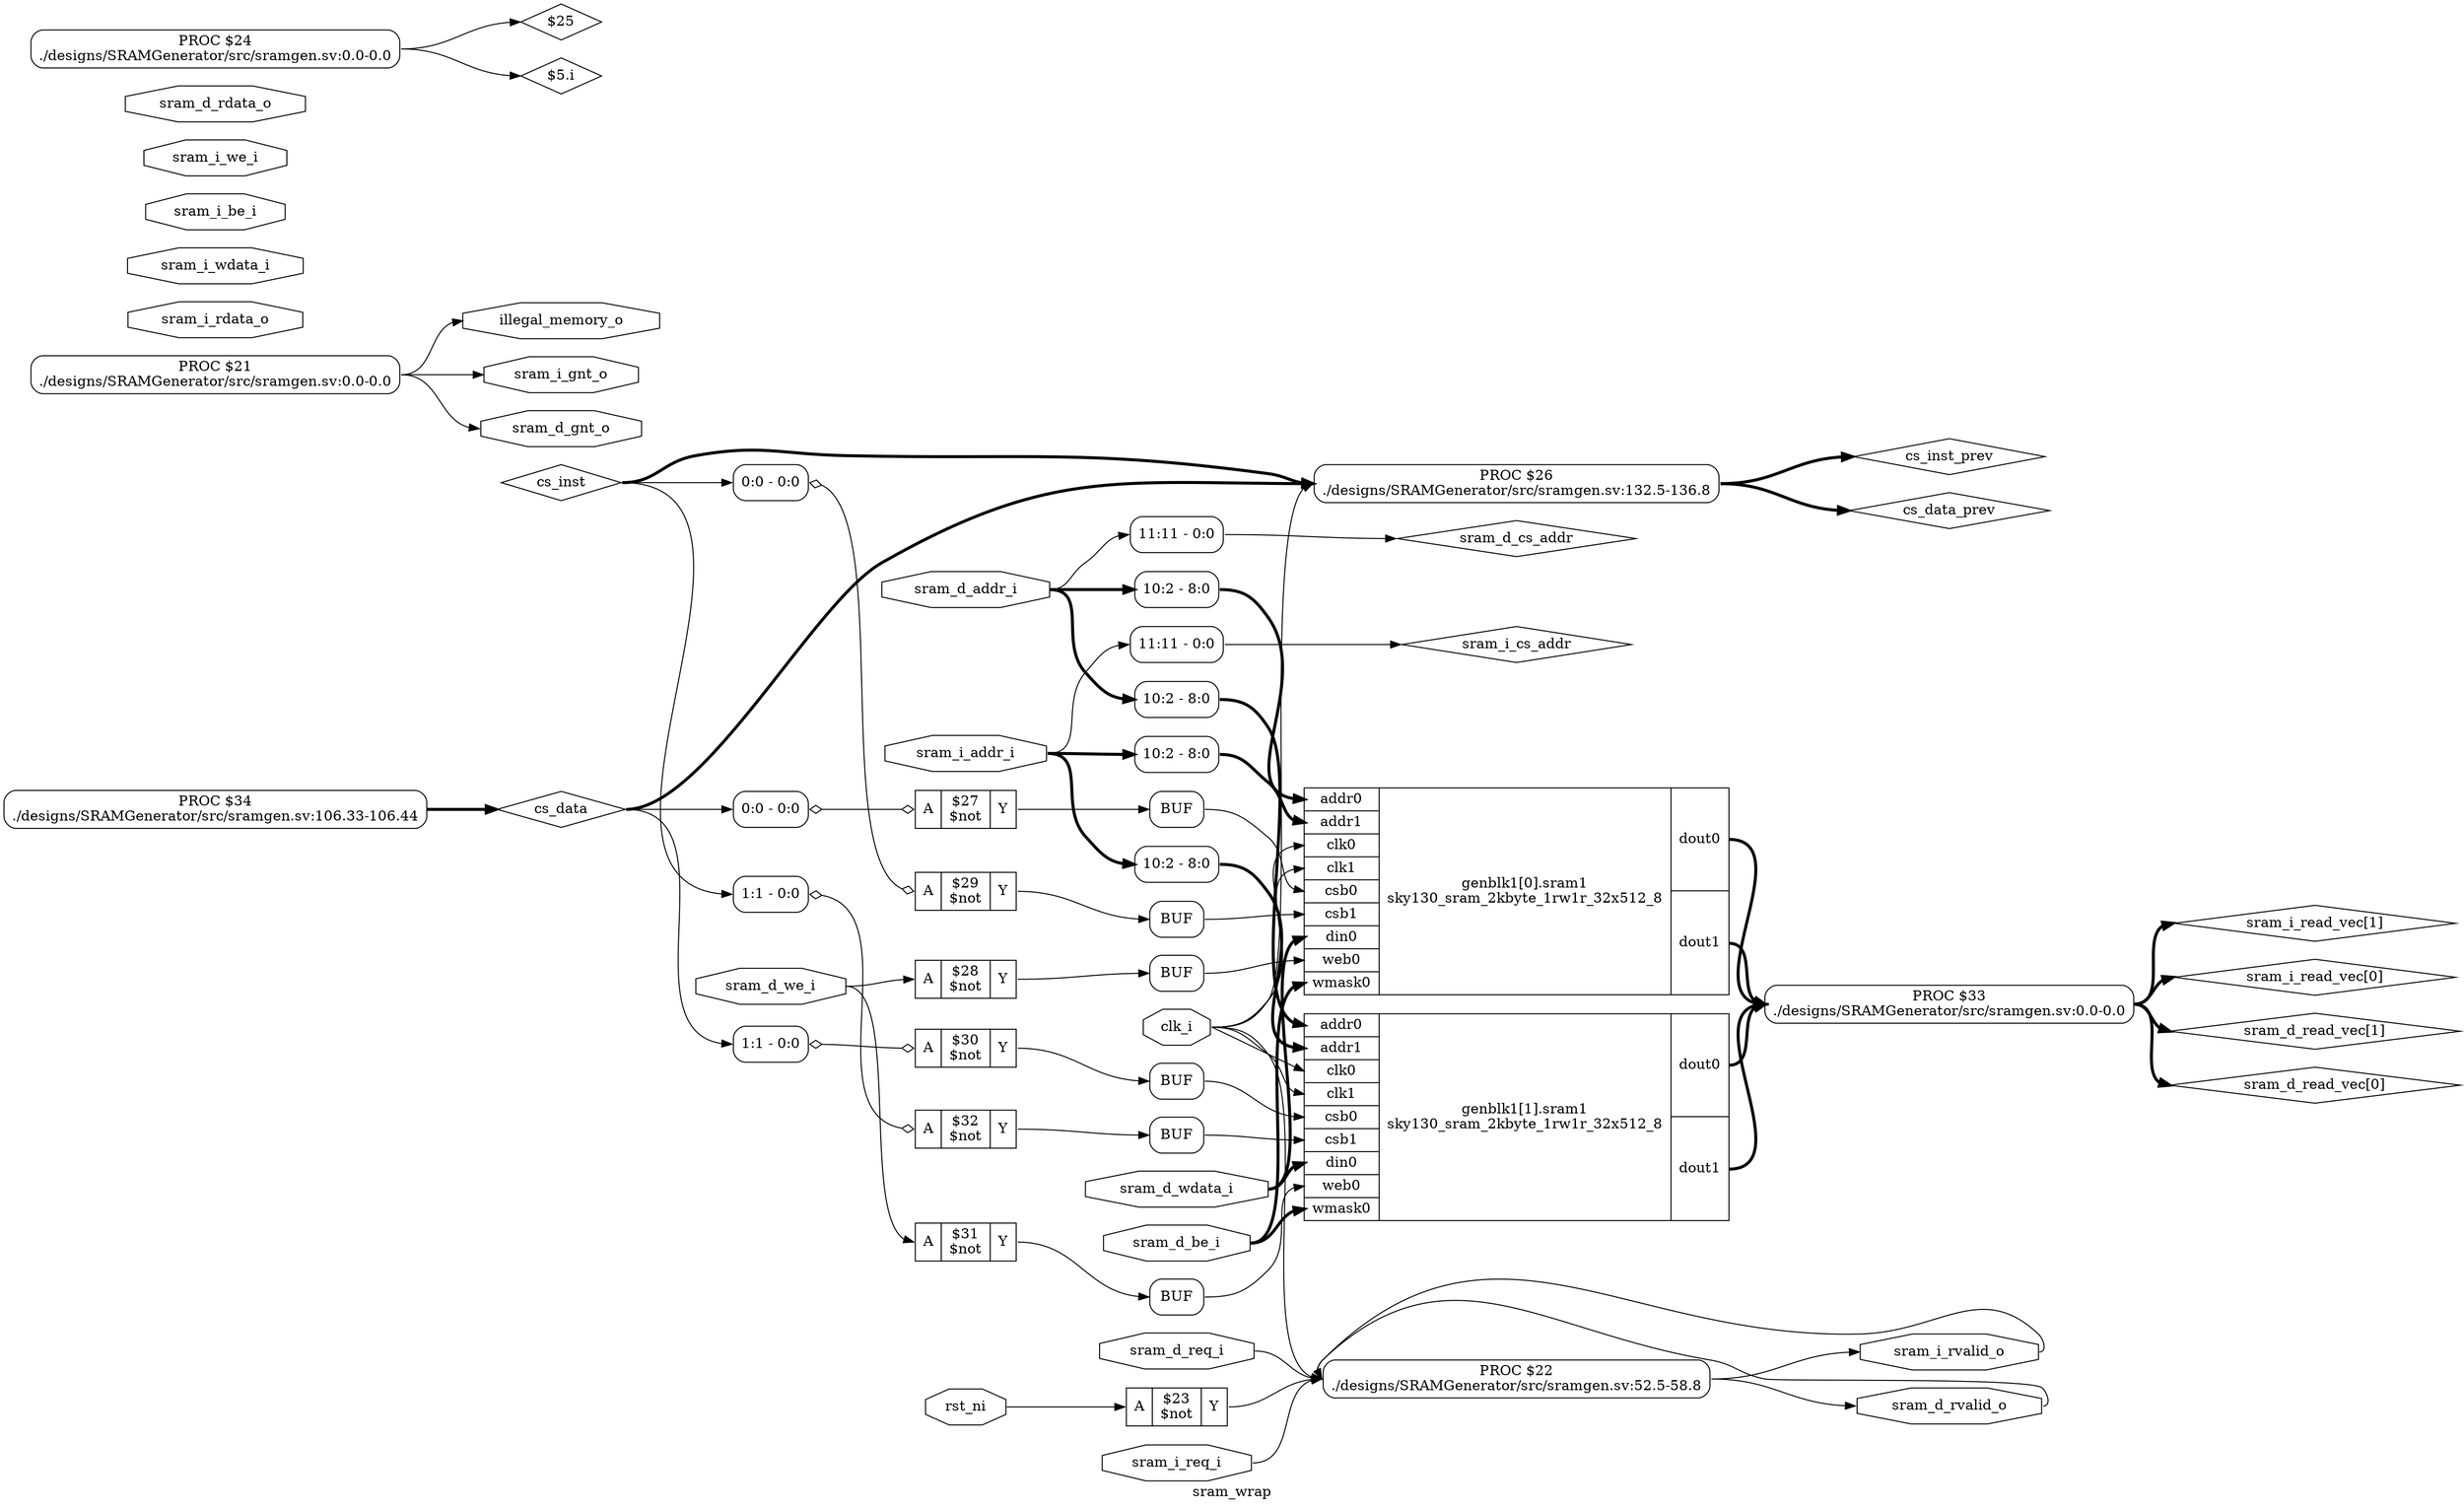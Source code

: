 digraph "sram_wrap" {
label="sram_wrap";
rankdir="LR";
remincross=true;
n21 [ shape=diamond, label="sram_i_read_vec[1]", color="black", fontcolor="black" ];
n22 [ shape=diamond, label="sram_i_read_vec[0]", color="black", fontcolor="black" ];
n23 [ shape=diamond, label="sram_d_read_vec[1]", color="black", fontcolor="black" ];
n24 [ shape=diamond, label="sram_d_read_vec[0]", color="black", fontcolor="black" ];
n40 [ shape=diamond, label="sram_i_cs_addr", color="black", fontcolor="black" ];
n41 [ shape=diamond, label="sram_d_cs_addr", color="black", fontcolor="black" ];
n42 [ shape=diamond, label="cs_inst_prev", color="black", fontcolor="black" ];
n43 [ shape=diamond, label="cs_data_prev", color="black", fontcolor="black" ];
n44 [ shape=diamond, label="cs_inst", color="black", fontcolor="black" ];
n45 [ shape=diamond, label="cs_data", color="black", fontcolor="black" ];
n46 [ shape=octagon, label="illegal_memory_o", color="black", fontcolor="black" ];
n47 [ shape=octagon, label="sram_i_rdata_o", color="black", fontcolor="black" ];
n48 [ shape=octagon, label="sram_i_rvalid_o", color="black", fontcolor="black" ];
n49 [ shape=octagon, label="sram_i_wdata_i", color="black", fontcolor="black" ];
n50 [ shape=octagon, label="sram_i_be_i", color="black", fontcolor="black" ];
n51 [ shape=octagon, label="sram_i_we_i", color="black", fontcolor="black" ];
n52 [ shape=octagon, label="sram_i_addr_i", color="black", fontcolor="black" ];
n53 [ shape=octagon, label="sram_i_gnt_o", color="black", fontcolor="black" ];
n54 [ shape=octagon, label="sram_i_req_i", color="black", fontcolor="black" ];
n55 [ shape=octagon, label="sram_d_rdata_o", color="black", fontcolor="black" ];
n56 [ shape=octagon, label="sram_d_rvalid_o", color="black", fontcolor="black" ];
n57 [ shape=octagon, label="sram_d_wdata_i", color="black", fontcolor="black" ];
n58 [ shape=octagon, label="sram_d_be_i", color="black", fontcolor="black" ];
n59 [ shape=octagon, label="sram_d_we_i", color="black", fontcolor="black" ];
n60 [ shape=octagon, label="sram_d_addr_i", color="black", fontcolor="black" ];
n61 [ shape=octagon, label="sram_d_gnt_o", color="black", fontcolor="black" ];
n62 [ shape=octagon, label="sram_d_req_i", color="black", fontcolor="black" ];
n63 [ shape=octagon, label="rst_ni", color="black", fontcolor="black" ];
n64 [ shape=octagon, label="clk_i", color="black", fontcolor="black" ];
c76 [ shape=record, label="{{<p65> addr0|<p66> addr1|<p67> clk0|<p68> clk1|<p69> csb0|<p70> csb1|<p71> din0|<p72> web0|<p73> wmask0}|genblk1[1].sram1\nsky130_sram_2kbyte_1rw1r_32x512_8|{<p74> dout0|<p75> dout1}}" ];
c79 [ shape=record, label="{{<p77> A}|$32\n$not|{<p78> Y}}" ];
x0 [ shape=record, style=rounded, label="<s0> 1:1 - 0:0 " ];
x0:e -> c79:p77:w [arrowhead=odiamond, arrowtail=odiamond, dir=both, color="black", label=""];
c80 [ shape=record, label="{{<p77> A}|$31\n$not|{<p78> Y}}" ];
c81 [ shape=record, label="{{<p77> A}|$30\n$not|{<p78> Y}}" ];
x1 [ shape=record, style=rounded, label="<s0> 1:1 - 0:0 " ];
x1:e -> c81:p77:w [arrowhead=odiamond, arrowtail=odiamond, dir=both, color="black", label=""];
c82 [ shape=record, label="{{<p65> addr0|<p66> addr1|<p67> clk0|<p68> clk1|<p69> csb0|<p70> csb1|<p71> din0|<p72> web0|<p73> wmask0}|genblk1[0].sram1\nsky130_sram_2kbyte_1rw1r_32x512_8|{<p74> dout0|<p75> dout1}}" ];
c83 [ shape=record, label="{{<p77> A}|$29\n$not|{<p78> Y}}" ];
x2 [ shape=record, style=rounded, label="<s0> 0:0 - 0:0 " ];
x2:e -> c83:p77:w [arrowhead=odiamond, arrowtail=odiamond, dir=both, color="black", label=""];
c84 [ shape=record, label="{{<p77> A}|$28\n$not|{<p78> Y}}" ];
c85 [ shape=record, label="{{<p77> A}|$27\n$not|{<p78> Y}}" ];
x3 [ shape=record, style=rounded, label="<s0> 0:0 - 0:0 " ];
x3:e -> c85:p77:w [arrowhead=odiamond, arrowtail=odiamond, dir=both, color="black", label=""];
c86 [ shape=record, label="{{<p77> A}|$23\n$not|{<p78> Y}}" ];
p4 [shape=box, style=rounded, label="PROC $34\n./designs/SRAMGenerator/src/sramgen.sv:106.33-106.44"];
p5 [shape=box, style=rounded, label="PROC $33\n./designs/SRAMGenerator/src/sramgen.sv:0.0-0.0"];
p6 [shape=box, style=rounded, label="PROC $26\n./designs/SRAMGenerator/src/sramgen.sv:132.5-136.8"];
p7 [shape=box, style=rounded, label="PROC $24\n./designs/SRAMGenerator/src/sramgen.sv:0.0-0.0"];
p8 [shape=box, style=rounded, label="PROC $22\n./designs/SRAMGenerator/src/sramgen.sv:52.5-58.8"];
p9 [shape=box, style=rounded, label="PROC $21\n./designs/SRAMGenerator/src/sramgen.sv:0.0-0.0"];
x10 [ shape=record, style=rounded, label="<s0> 11:11 - 0:0 " ];
x11 [ shape=record, style=rounded, label="<s0> 11:11 - 0:0 " ];
x12 [shape=box, style=rounded, label="BUF"];
x13 [shape=box, style=rounded, label="BUF"];
x14 [ shape=record, style=rounded, label="<s0> 10:2 - 8:0 " ];
x15 [shape=box, style=rounded, label="BUF"];
x16 [ shape=record, style=rounded, label="<s0> 10:2 - 8:0 " ];
x17 [shape=box, style=rounded, label="BUF"];
x18 [shape=box, style=rounded, label="BUF"];
x19 [ shape=record, style=rounded, label="<s0> 10:2 - 8:0 " ];
x20 [shape=box, style=rounded, label="BUF"];
x21 [ shape=record, style=rounded, label="<s0> 10:2 - 8:0 " ];
c84:p78:e -> x13:w:w [color="black", label=""];
c85:p78:e -> x12:w:w [color="black", label=""];
n14 [ shape=diamond, label="$25" ];
p7:e -> n14:w [color="black", label=""];
c86:p78:e -> p8:w [color="black", label=""];
p5:e -> n21:w [color="black", style="setlinewidth(3)", label=""];
p5:e -> n22:w [color="black", style="setlinewidth(3)", label=""];
p5:e -> n23:w [color="black", style="setlinewidth(3)", label=""];
p5:e -> n24:w [color="black", style="setlinewidth(3)", label=""];
c76:p75:e -> p5:w [color="black", style="setlinewidth(3)", label=""];
x21:e -> c76:p66:w [color="black", style="setlinewidth(3)", label=""];
x20:e:e -> c76:p70:w [color="black", label=""];
c76:p74:e -> p5:w [color="black", style="setlinewidth(3)", label=""];
x19:e -> c76:p65:w [color="black", style="setlinewidth(3)", label=""];
x18:e:e -> c76:p72:w [color="black", label=""];
x17:e:e -> c76:p69:w [color="black", label=""];
c82:p75:e -> p5:w [color="black", style="setlinewidth(3)", label=""];
x16:e -> c82:p66:w [color="black", style="setlinewidth(3)", label=""];
x15:e:e -> c82:p70:w [color="black", label=""];
c82:p74:e -> p5:w [color="black", style="setlinewidth(3)", label=""];
x14:e -> c82:p65:w [color="black", style="setlinewidth(3)", label=""];
x13:e:e -> c82:p72:w [color="black", label=""];
x12:e:e -> c82:p69:w [color="black", label=""];
n39 [ shape=diamond, label="$5.i" ];
p7:e -> n39:w [color="black", label=""];
x11:e -> n40:w [color="black", label=""];
x10:e -> n41:w [color="black", label=""];
p6:e -> n42:w [color="black", style="setlinewidth(3)", label=""];
p6:e -> n43:w [color="black", style="setlinewidth(3)", label=""];
n44:e -> p6:w [color="black", style="setlinewidth(3)", label=""];
n44:e -> x0:s0:w [color="black", label=""];
n44:e -> x2:s0:w [color="black", label=""];
p4:e -> n45:w [color="black", style="setlinewidth(3)", label=""];
n45:e -> p6:w [color="black", style="setlinewidth(3)", label=""];
n45:e -> x1:s0:w [color="black", label=""];
n45:e -> x3:s0:w [color="black", label=""];
p9:e -> n46:w [color="black", label=""];
p8:e -> n48:w [color="black", label=""];
n48:e -> p8:w [color="black", label=""];
n52:e -> x11:s0:w [color="black", label=""];
n52:e -> x16:s0:w [color="black", style="setlinewidth(3)", label=""];
n52:e -> x21:s0:w [color="black", style="setlinewidth(3)", label=""];
p9:e -> n53:w [color="black", label=""];
n54:e -> p8:w [color="black", label=""];
p8:e -> n56:w [color="black", label=""];
n56:e -> p8:w [color="black", label=""];
n57:e -> c76:p71:w [color="black", style="setlinewidth(3)", label=""];
n57:e -> c82:p71:w [color="black", style="setlinewidth(3)", label=""];
n58:e -> c76:p73:w [color="black", style="setlinewidth(3)", label=""];
n58:e -> c82:p73:w [color="black", style="setlinewidth(3)", label=""];
n59:e -> c80:p77:w [color="black", label=""];
n59:e -> c84:p77:w [color="black", label=""];
c79:p78:e -> x20:w:w [color="black", label=""];
n60:e -> x10:s0:w [color="black", label=""];
n60:e -> x14:s0:w [color="black", style="setlinewidth(3)", label=""];
n60:e -> x19:s0:w [color="black", style="setlinewidth(3)", label=""];
p9:e -> n61:w [color="black", label=""];
n62:e -> p8:w [color="black", label=""];
n63:e -> c86:p77:w [color="black", label=""];
n64:e -> c76:p67:w [color="black", label=""];
n64:e -> c76:p68:w [color="black", label=""];
n64:e -> c82:p67:w [color="black", label=""];
n64:e -> c82:p68:w [color="black", label=""];
n64:e -> p6:w [color="black", label=""];
n64:e -> p8:w [color="black", label=""];
c80:p78:e -> x18:w:w [color="black", label=""];
c81:p78:e -> x17:w:w [color="black", label=""];
c83:p78:e -> x15:w:w [color="black", label=""];
}
